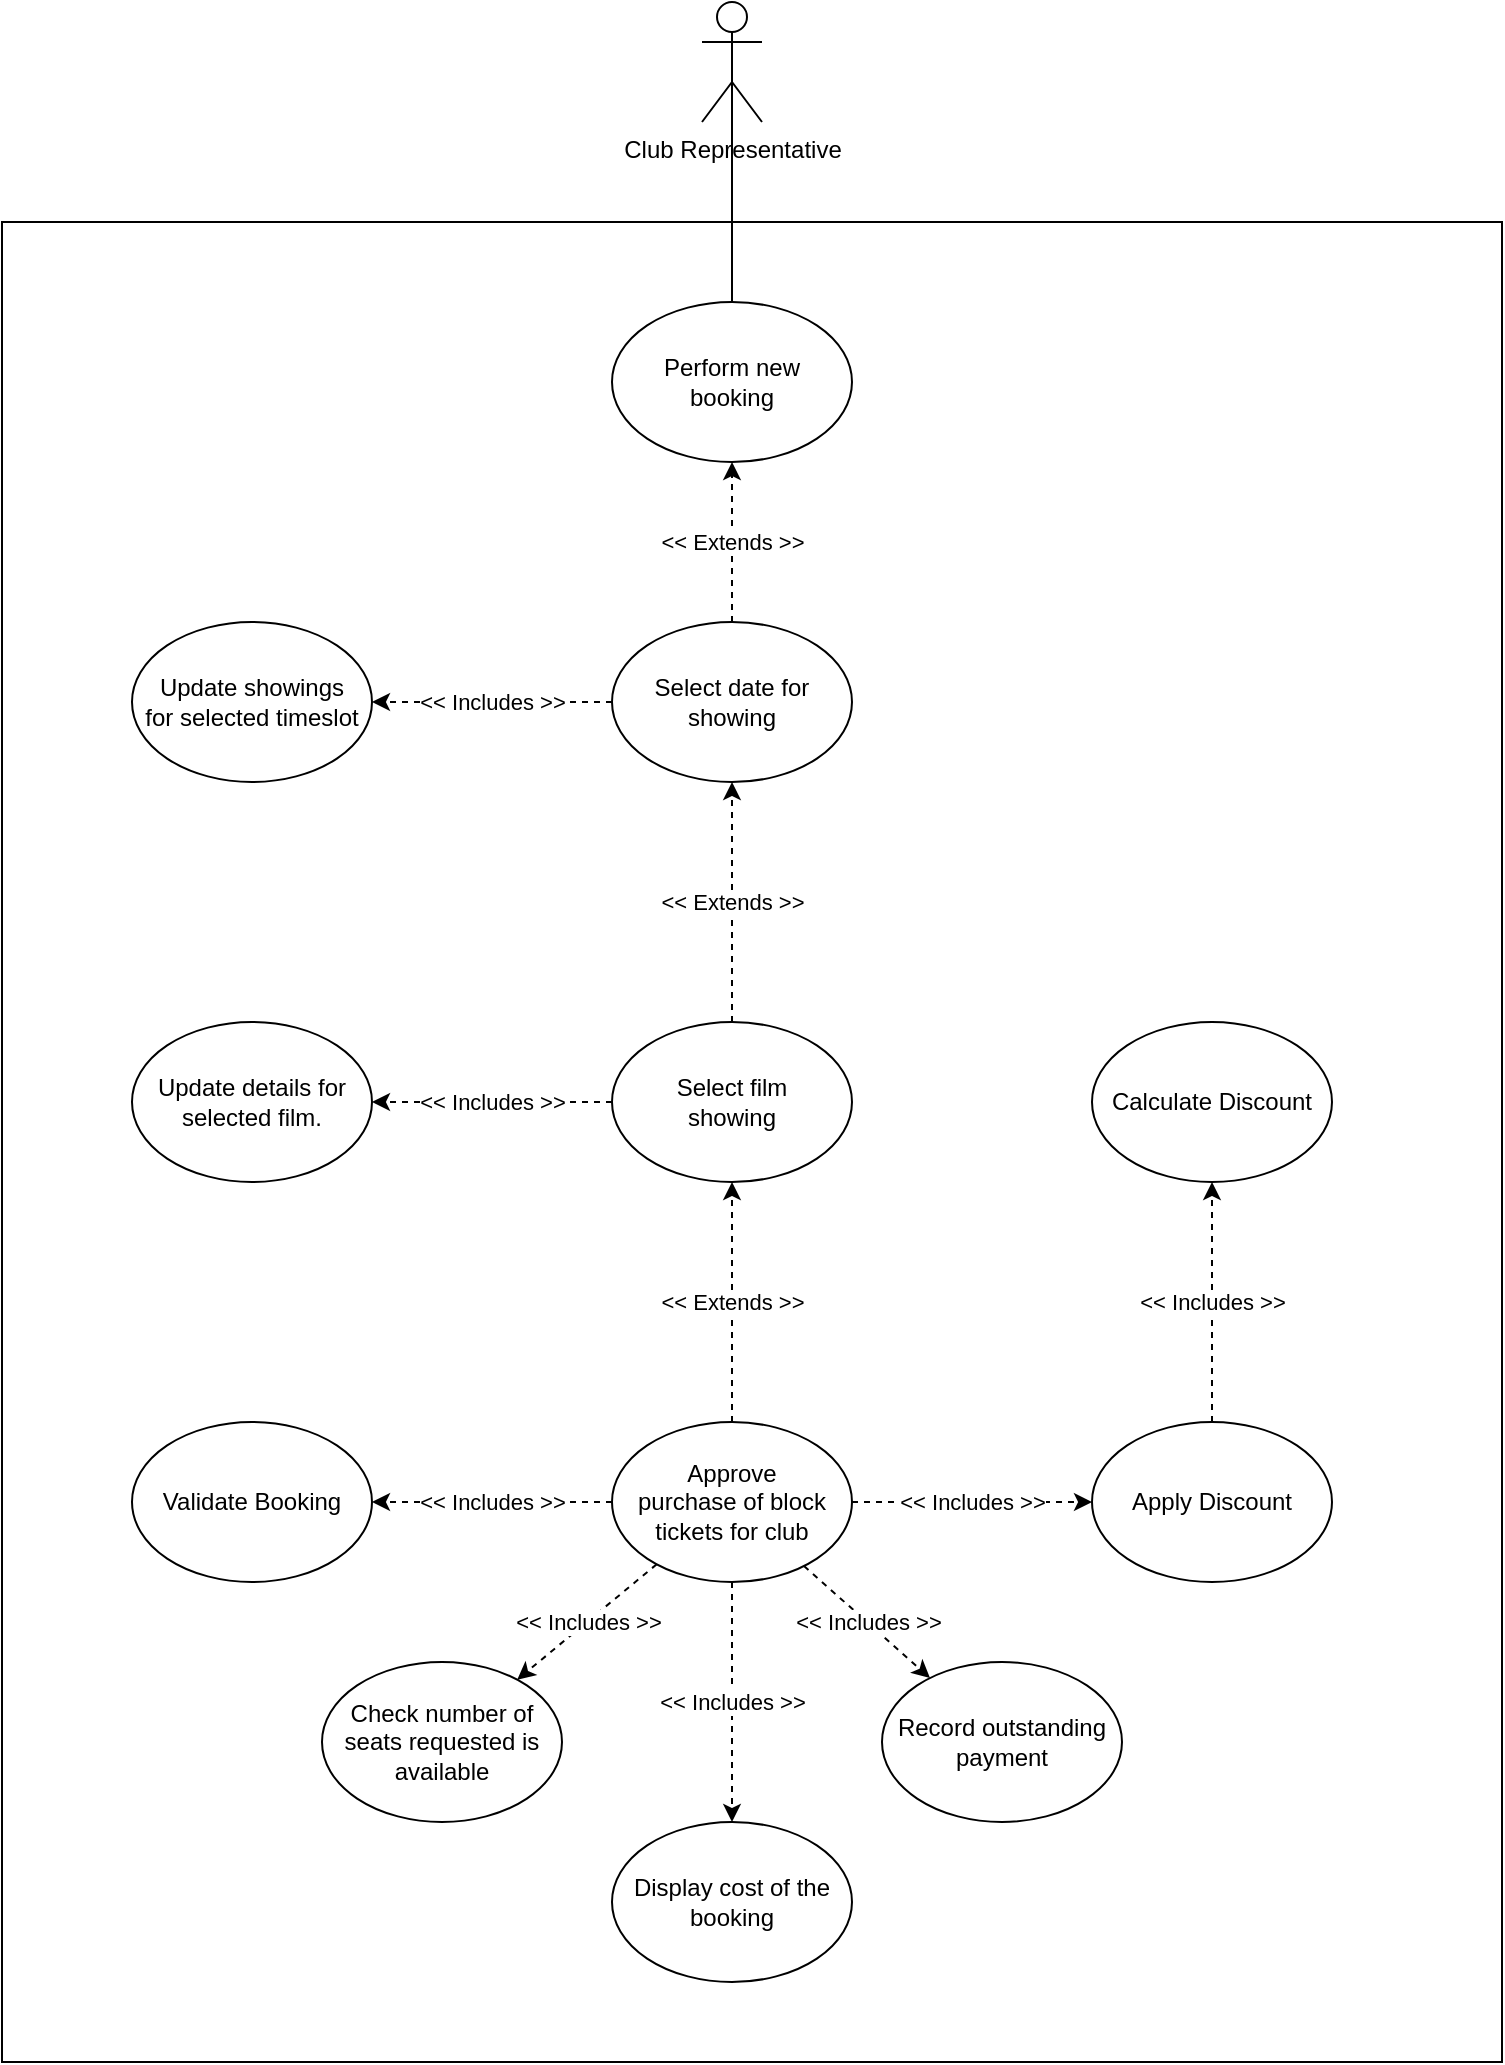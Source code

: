 <mxfile version="14.5.1" type="device"><diagram id="2EWXQVKjTKPC-5PaY-Wo" name="Page-1"><mxGraphModel dx="2500" dy="960" grid="1" gridSize="10" guides="1" tooltips="1" connect="1" arrows="1" fold="1" page="1" pageScale="1" pageWidth="827" pageHeight="1169" math="0" shadow="0"><root><mxCell id="0"/><mxCell id="1" parent="0"/><mxCell id="nYkG9F2ko-0vKMNwIsqp-5" value="" style="rounded=0;whiteSpace=wrap;html=1;" parent="1" vertex="1"><mxGeometry x="-280" y="160" width="750" height="920" as="geometry"/></mxCell><mxCell id="UHCpjdv8amNR9yXHCRYe-31" value="Club Representative" style="shape=umlActor;verticalLabelPosition=bottom;verticalAlign=top;html=1;outlineConnect=0;" parent="1" vertex="1"><mxGeometry x="70" y="50" width="30" height="60" as="geometry"/></mxCell><mxCell id="UHCpjdv8amNR9yXHCRYe-33" value="Approve &lt;br&gt;purchase of block tickets for club" style="ellipse;whiteSpace=wrap;html=1;" parent="1" vertex="1"><mxGeometry x="25" y="760" width="120" height="80" as="geometry"/></mxCell><mxCell id="UHCpjdv8amNR9yXHCRYe-38" value="" style="endArrow=none;html=1;strokeColor=#000000;exitX=0.5;exitY=0.5;exitDx=0;exitDy=0;exitPerimeter=0;" parent="1" source="UHCpjdv8amNR9yXHCRYe-31" target="UHCpjdv8amNR9yXHCRYe-42" edge="1"><mxGeometry width="50" height="50" relative="1" as="geometry"><mxPoint x="450" y="170" as="sourcePoint"/><mxPoint x="200" y="80" as="targetPoint"/></mxGeometry></mxCell><mxCell id="UHCpjdv8amNR9yXHCRYe-41" value="Apply Discount" style="ellipse;whiteSpace=wrap;html=1;" parent="1" vertex="1"><mxGeometry x="265" y="760" width="120" height="80" as="geometry"/></mxCell><mxCell id="UHCpjdv8amNR9yXHCRYe-42" value="Perform new&lt;br&gt;booking" style="ellipse;whiteSpace=wrap;html=1;" parent="1" vertex="1"><mxGeometry x="25" y="200" width="120" height="80" as="geometry"/></mxCell><mxCell id="UHCpjdv8amNR9yXHCRYe-45" value="Select date for showing" style="ellipse;whiteSpace=wrap;html=1;" parent="1" vertex="1"><mxGeometry x="25" y="360" width="120" height="80" as="geometry"/></mxCell><mxCell id="UHCpjdv8amNR9yXHCRYe-46" value="Select film&lt;br&gt;showing" style="ellipse;whiteSpace=wrap;html=1;" parent="1" vertex="1"><mxGeometry x="25" y="560" width="120" height="80" as="geometry"/></mxCell><mxCell id="UHCpjdv8amNR9yXHCRYe-47" value="" style="endArrow=classic;html=1;strokeColor=#000000;dashed=1;" parent="1" source="UHCpjdv8amNR9yXHCRYe-45" target="UHCpjdv8amNR9yXHCRYe-42" edge="1"><mxGeometry relative="1" as="geometry"><mxPoint x="215" y="645" as="sourcePoint"/><mxPoint x="215" y="525" as="targetPoint"/><Array as="points"/></mxGeometry></mxCell><mxCell id="UHCpjdv8amNR9yXHCRYe-48" value="&amp;lt;&amp;lt; Extends &amp;gt;&amp;gt;" style="edgeLabel;resizable=0;html=1;align=center;verticalAlign=middle;" parent="UHCpjdv8amNR9yXHCRYe-47" connectable="0" vertex="1"><mxGeometry relative="1" as="geometry"/></mxCell><mxCell id="UHCpjdv8amNR9yXHCRYe-49" value="Update showings&lt;br&gt;for selected timeslot" style="ellipse;whiteSpace=wrap;html=1;" parent="1" vertex="1"><mxGeometry x="-215" y="360" width="120" height="80" as="geometry"/></mxCell><mxCell id="UHCpjdv8amNR9yXHCRYe-50" value="" style="endArrow=classic;html=1;strokeColor=#000000;dashed=1;" parent="1" source="UHCpjdv8amNR9yXHCRYe-45" target="UHCpjdv8amNR9yXHCRYe-49" edge="1"><mxGeometry relative="1" as="geometry"><mxPoint x="-45" y="510" as="sourcePoint"/><mxPoint x="381.718" y="336.718" as="targetPoint"/><Array as="points"/></mxGeometry></mxCell><mxCell id="UHCpjdv8amNR9yXHCRYe-51" value="&amp;lt;&amp;lt; Includes &amp;gt;&amp;gt;" style="edgeLabel;resizable=0;html=1;align=center;verticalAlign=middle;" parent="UHCpjdv8amNR9yXHCRYe-50" connectable="0" vertex="1"><mxGeometry relative="1" as="geometry"/></mxCell><mxCell id="UHCpjdv8amNR9yXHCRYe-52" value="" style="endArrow=classic;html=1;strokeColor=#000000;dashed=1;" parent="1" source="UHCpjdv8amNR9yXHCRYe-46" target="UHCpjdv8amNR9yXHCRYe-45" edge="1"><mxGeometry relative="1" as="geometry"><mxPoint x="95" y="370" as="sourcePoint"/><mxPoint x="95" y="250" as="targetPoint"/><Array as="points"/></mxGeometry></mxCell><mxCell id="UHCpjdv8amNR9yXHCRYe-53" value="&amp;lt;&amp;lt; Extends &amp;gt;&amp;gt;" style="edgeLabel;resizable=0;html=1;align=center;verticalAlign=middle;" parent="UHCpjdv8amNR9yXHCRYe-52" connectable="0" vertex="1"><mxGeometry relative="1" as="geometry"/></mxCell><mxCell id="UHCpjdv8amNR9yXHCRYe-54" value="Update details for&lt;br&gt;selected film." style="ellipse;whiteSpace=wrap;html=1;" parent="1" vertex="1"><mxGeometry x="-215" y="560" width="120" height="80" as="geometry"/></mxCell><mxCell id="UHCpjdv8amNR9yXHCRYe-55" value="" style="endArrow=classic;html=1;strokeColor=#000000;dashed=1;" parent="1" source="UHCpjdv8amNR9yXHCRYe-46" target="UHCpjdv8amNR9yXHCRYe-54" edge="1"><mxGeometry relative="1" as="geometry"><mxPoint x="-85" y="410" as="sourcePoint"/><mxPoint x="-25" y="720" as="targetPoint"/><Array as="points"/></mxGeometry></mxCell><mxCell id="UHCpjdv8amNR9yXHCRYe-56" value="&amp;lt;&amp;lt; Includes &amp;gt;&amp;gt;" style="edgeLabel;resizable=0;html=1;align=center;verticalAlign=middle;" parent="UHCpjdv8amNR9yXHCRYe-55" connectable="0" vertex="1"><mxGeometry relative="1" as="geometry"/></mxCell><mxCell id="UHCpjdv8amNR9yXHCRYe-57" value="" style="endArrow=classic;html=1;strokeColor=#000000;dashed=1;" parent="1" source="UHCpjdv8amNR9yXHCRYe-33" target="UHCpjdv8amNR9yXHCRYe-46" edge="1"><mxGeometry relative="1" as="geometry"><mxPoint x="84.5" y="820" as="sourcePoint"/><mxPoint x="84.5" y="700" as="targetPoint"/><Array as="points"/></mxGeometry></mxCell><mxCell id="UHCpjdv8amNR9yXHCRYe-58" value="&amp;lt;&amp;lt; Extends &amp;gt;&amp;gt;" style="edgeLabel;resizable=0;html=1;align=center;verticalAlign=middle;" parent="UHCpjdv8amNR9yXHCRYe-57" connectable="0" vertex="1"><mxGeometry relative="1" as="geometry"/></mxCell><mxCell id="UHCpjdv8amNR9yXHCRYe-59" value="Validate Booking" style="ellipse;whiteSpace=wrap;html=1;" parent="1" vertex="1"><mxGeometry x="-215" y="760" width="120" height="80" as="geometry"/></mxCell><mxCell id="UHCpjdv8amNR9yXHCRYe-60" value="" style="endArrow=classic;html=1;strokeColor=#000000;dashed=1;" parent="1" source="UHCpjdv8amNR9yXHCRYe-33" target="UHCpjdv8amNR9yXHCRYe-59" edge="1"><mxGeometry relative="1" as="geometry"><mxPoint x="-85" y="610" as="sourcePoint"/><mxPoint x="-55" y="880" as="targetPoint"/><Array as="points"/></mxGeometry></mxCell><mxCell id="UHCpjdv8amNR9yXHCRYe-61" value="&amp;lt;&amp;lt; Includes &amp;gt;&amp;gt;" style="edgeLabel;resizable=0;html=1;align=center;verticalAlign=middle;" parent="UHCpjdv8amNR9yXHCRYe-60" connectable="0" vertex="1"><mxGeometry relative="1" as="geometry"/></mxCell><mxCell id="UHCpjdv8amNR9yXHCRYe-62" value="Check number of seats requested is available" style="ellipse;whiteSpace=wrap;html=1;" parent="1" vertex="1"><mxGeometry x="-120" y="880" width="120" height="80" as="geometry"/></mxCell><mxCell id="UHCpjdv8amNR9yXHCRYe-63" value="" style="endArrow=classic;html=1;strokeColor=#000000;dashed=1;" parent="1" source="UHCpjdv8amNR9yXHCRYe-33" target="UHCpjdv8amNR9yXHCRYe-62" edge="1"><mxGeometry relative="1" as="geometry"><mxPoint x="348.802" y="1035.325" as="sourcePoint"/><mxPoint x="305" y="880" as="targetPoint"/><Array as="points"/></mxGeometry></mxCell><mxCell id="UHCpjdv8amNR9yXHCRYe-64" value="&amp;lt;&amp;lt; Includes &amp;gt;&amp;gt;" style="edgeLabel;resizable=0;html=1;align=center;verticalAlign=middle;" parent="UHCpjdv8amNR9yXHCRYe-63" connectable="0" vertex="1"><mxGeometry relative="1" as="geometry"/></mxCell><mxCell id="UHCpjdv8amNR9yXHCRYe-65" value="" style="endArrow=classic;html=1;strokeColor=#000000;dashed=1;" parent="1" source="UHCpjdv8amNR9yXHCRYe-33" target="UHCpjdv8amNR9yXHCRYe-41" edge="1"><mxGeometry relative="1" as="geometry"><mxPoint x="555" y="1050" as="sourcePoint"/><mxPoint x="435" y="1050" as="targetPoint"/><Array as="points"/></mxGeometry></mxCell><mxCell id="UHCpjdv8amNR9yXHCRYe-66" value="&amp;lt;&amp;lt; Includes &amp;gt;&amp;gt;" style="edgeLabel;resizable=0;html=1;align=center;verticalAlign=middle;" parent="UHCpjdv8amNR9yXHCRYe-65" connectable="0" vertex="1"><mxGeometry relative="1" as="geometry"/></mxCell><mxCell id="UHCpjdv8amNR9yXHCRYe-69" value="Record outstanding&lt;br&gt;payment" style="ellipse;whiteSpace=wrap;html=1;" parent="1" vertex="1"><mxGeometry x="160" y="880" width="120" height="80" as="geometry"/></mxCell><mxCell id="UHCpjdv8amNR9yXHCRYe-70" value="" style="endArrow=classic;html=1;strokeColor=#000000;dashed=1;" parent="1" source="UHCpjdv8amNR9yXHCRYe-33" target="UHCpjdv8amNR9yXHCRYe-69" edge="1"><mxGeometry relative="1" as="geometry"><mxPoint x="155" y="810" as="sourcePoint"/><mxPoint x="275" y="810" as="targetPoint"/><Array as="points"/></mxGeometry></mxCell><mxCell id="UHCpjdv8amNR9yXHCRYe-71" value="&amp;lt;&amp;lt; Includes &amp;gt;&amp;gt;" style="edgeLabel;resizable=0;html=1;align=center;verticalAlign=middle;" parent="UHCpjdv8amNR9yXHCRYe-70" connectable="0" vertex="1"><mxGeometry relative="1" as="geometry"/></mxCell><mxCell id="B3BcqmAIYZKPfT9Zuoiz-1" value="Calculate Discount" style="ellipse;whiteSpace=wrap;html=1;" parent="1" vertex="1"><mxGeometry x="265" y="560" width="120" height="80" as="geometry"/></mxCell><mxCell id="B3BcqmAIYZKPfT9Zuoiz-2" value="" style="endArrow=classic;html=1;strokeColor=#000000;dashed=1;" parent="1" source="UHCpjdv8amNR9yXHCRYe-41" target="B3BcqmAIYZKPfT9Zuoiz-1" edge="1"><mxGeometry relative="1" as="geometry"><mxPoint x="155" y="810" as="sourcePoint"/><mxPoint x="275" y="810" as="targetPoint"/><Array as="points"/></mxGeometry></mxCell><mxCell id="B3BcqmAIYZKPfT9Zuoiz-3" value="&amp;lt;&amp;lt; Includes &amp;gt;&amp;gt;" style="edgeLabel;resizable=0;html=1;align=center;verticalAlign=middle;" parent="B3BcqmAIYZKPfT9Zuoiz-2" connectable="0" vertex="1"><mxGeometry relative="1" as="geometry"/></mxCell><mxCell id="nYkG9F2ko-0vKMNwIsqp-1" value="Display cost of the booking" style="ellipse;whiteSpace=wrap;html=1;" parent="1" vertex="1"><mxGeometry x="25" y="960" width="120" height="80" as="geometry"/></mxCell><mxCell id="nYkG9F2ko-0vKMNwIsqp-2" value="" style="endArrow=classic;html=1;strokeColor=#000000;dashed=1;" parent="1" source="UHCpjdv8amNR9yXHCRYe-33" target="nYkG9F2ko-0vKMNwIsqp-1" edge="1"><mxGeometry relative="1" as="geometry"><mxPoint x="155" y="810" as="sourcePoint"/><mxPoint x="275" y="810" as="targetPoint"/><Array as="points"/></mxGeometry></mxCell><mxCell id="nYkG9F2ko-0vKMNwIsqp-3" value="&amp;lt;&amp;lt; Includes &amp;gt;&amp;gt;" style="edgeLabel;resizable=0;html=1;align=center;verticalAlign=middle;" parent="nYkG9F2ko-0vKMNwIsqp-2" connectable="0" vertex="1"><mxGeometry relative="1" as="geometry"/></mxCell></root></mxGraphModel></diagram></mxfile>